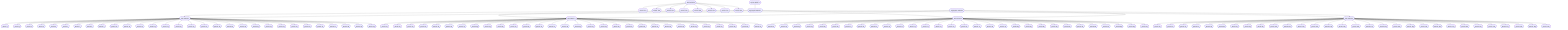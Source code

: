 graph TD
  A0([ToR Switch 1])
  A0 --> S1([Server 1])
  A0 --> S2([Server 2])
  A0 --> S3([Server 3])
  A0 --> S4([Server 4])
  A0 --> S5([Server 5])
  A0 --> S6([Server 6])
  A0 --> S7([Server 7])
  A0 --> S8([Server 8])
  A0 --> S9([Server 9])
  A0 --> S10([Server 10])
  A0 --> S11([Server 11])
  A0 --> S12([Server 12])
  A0 --> S13([Server 13])
  A0 --> S14([Server 14])
  A0 --> S15([Server 15])
  A0 --> S16([Server 16])
  A0 --> S17([Server 17])
  A0 --> S18([Server 18])
  A0 --> S19([Server 19])
  A0 --> S20([Server 20])
  A0 --> S21([Server 21])
  A0 --> S22([Server 22])
  A0 --> S23([Server 23])
  A0 --> S24([Server 24])
  A0 --> S25([Server 25])
  A0 --> S26([Server 26])
  A0 --> S27([Server 27])
  A0 --> S28([Server 28])
  A0 --> S29([Server 29])
  A0 --> S30([Server 30])
  A1([ToR Switch 2])
  A1 --> S31([Server 31])
  A1 --> S32([Server 32])
  A1 --> S33([Server 33])
  A1 --> S34([Server 34])
  A1 --> S35([Server 35])
  A1 --> S36([Server 36])
  A1 --> S37([Server 37])
  A1 --> S38([Server 38])
  A1 --> S39([Server 39])
  A1 --> S40([Server 40])
  A1 --> S41([Server 41])
  A1 --> S42([Server 42])
  A1 --> S43([Server 43])
  A1 --> S44([Server 44])
  A1 --> S45([Server 45])
  A1 --> S46([Server 46])
  A1 --> S47([Server 47])
  A1 --> S48([Server 48])
  A1 --> S49([Server 49])
  A1 --> S50([Server 50])
  A1 --> S51([Server 51])
  A1 --> S52([Server 52])
  A1 --> S53([Server 53])
  A1 --> S54([Server 54])
  A1 --> S55([Server 55])
  A1 --> S56([Server 56])
  A1 --> S57([Server 57])
  A1 --> S58([Server 58])
  A1 --> S59([Server 59])
  A1 --> S60([Server 60])
  A2([ToR Switch 3])
  A2 --> S61([Server 61])
  A2 --> S62([Server 62])
  A2 --> S63([Server 63])
  A2 --> S64([Server 64])
  A2 --> S65([Server 65])
  A2 --> S66([Server 66])
  A2 --> S67([Server 67])
  A2 --> S68([Server 68])
  A2 --> S69([Server 69])
  A2 --> S70([Server 70])
  A2 --> S71([Server 71])
  A2 --> S72([Server 72])
  A2 --> S73([Server 73])
  A2 --> S74([Server 74])
  A2 --> S75([Server 75])
  A2 --> S76([Server 76])
  A2 --> S77([Server 77])
  A2 --> S78([Server 78])
  A2 --> S79([Server 79])
  A2 --> S80([Server 80])
  A2 --> S81([Server 81])
  A2 --> S82([Server 82])
  A2 --> S83([Server 83])
  A2 --> S84([Server 84])
  A2 --> S85([Server 85])
  A2 --> S86([Server 86])
  A2 --> S87([Server 87])
  A2 --> S88([Server 88])
  A2 --> S89([Server 89])
  A2 --> S90([Server 90])
  A3([ToR Switch 4])
  A3 --> S91([Server 91])
  A3 --> S92([Server 92])
  A3 --> S93([Server 93])
  A3 --> S94([Server 94])
  A3 --> S95([Server 95])
  A3 --> S96([Server 96])
  A3 --> S97([Server 97])
  A3 --> S98([Server 98])
  A3 --> S99([Server 99])
  A3 --> S100([Server 100])
  A3 --> S101([Server 101])
  A3 --> S102([Server 102])
  A3 --> S103([Server 103])
  A3 --> S104([Server 104])
  A3 --> S105([Server 105])
  A3 --> S106([Server 106])
  A3 --> S107([Server 107])
  A3 --> S108([Server 108])
  A3 --> S109([Server 109])
  A3 --> S110([Server 110])
  A3 --> S111([Server 111])
  A3 --> S112([Server 112])
  A3 --> S113([Server 113])
  A3 --> S114([Server 114])
  A3 --> S115([Server 115])
  A3 --> S116([Server 116])
  A3 --> S117([Server 117])
  A3 --> S118([Server 118])
  A3 --> S119([Server 119])
  A3 --> S120([Server 120])
  A4([ToR Switch 5])
  A4 --> S121([Server 121])
  A4 --> S122([Server 122])
  A4 --> S123([Server 123])
  A4 --> S124([Server 124])
  A4 --> S125([Server 125])
  A4 --> S126([Server 126])
  A4 --> S127([Server 127])
  A4 --> S128([Server 128])
  B0([Aggregate Switch 1])
  B0 --> A0
  B0 --> A1
  B0 --> A2
  B0 --> A3
  B1([Aggregate Switch 2])
  B1 --> A0
  B1 --> A1
  B1 --> A2
  B1 --> A3
  C0([Spine Switch 1])
  C0 --> B0